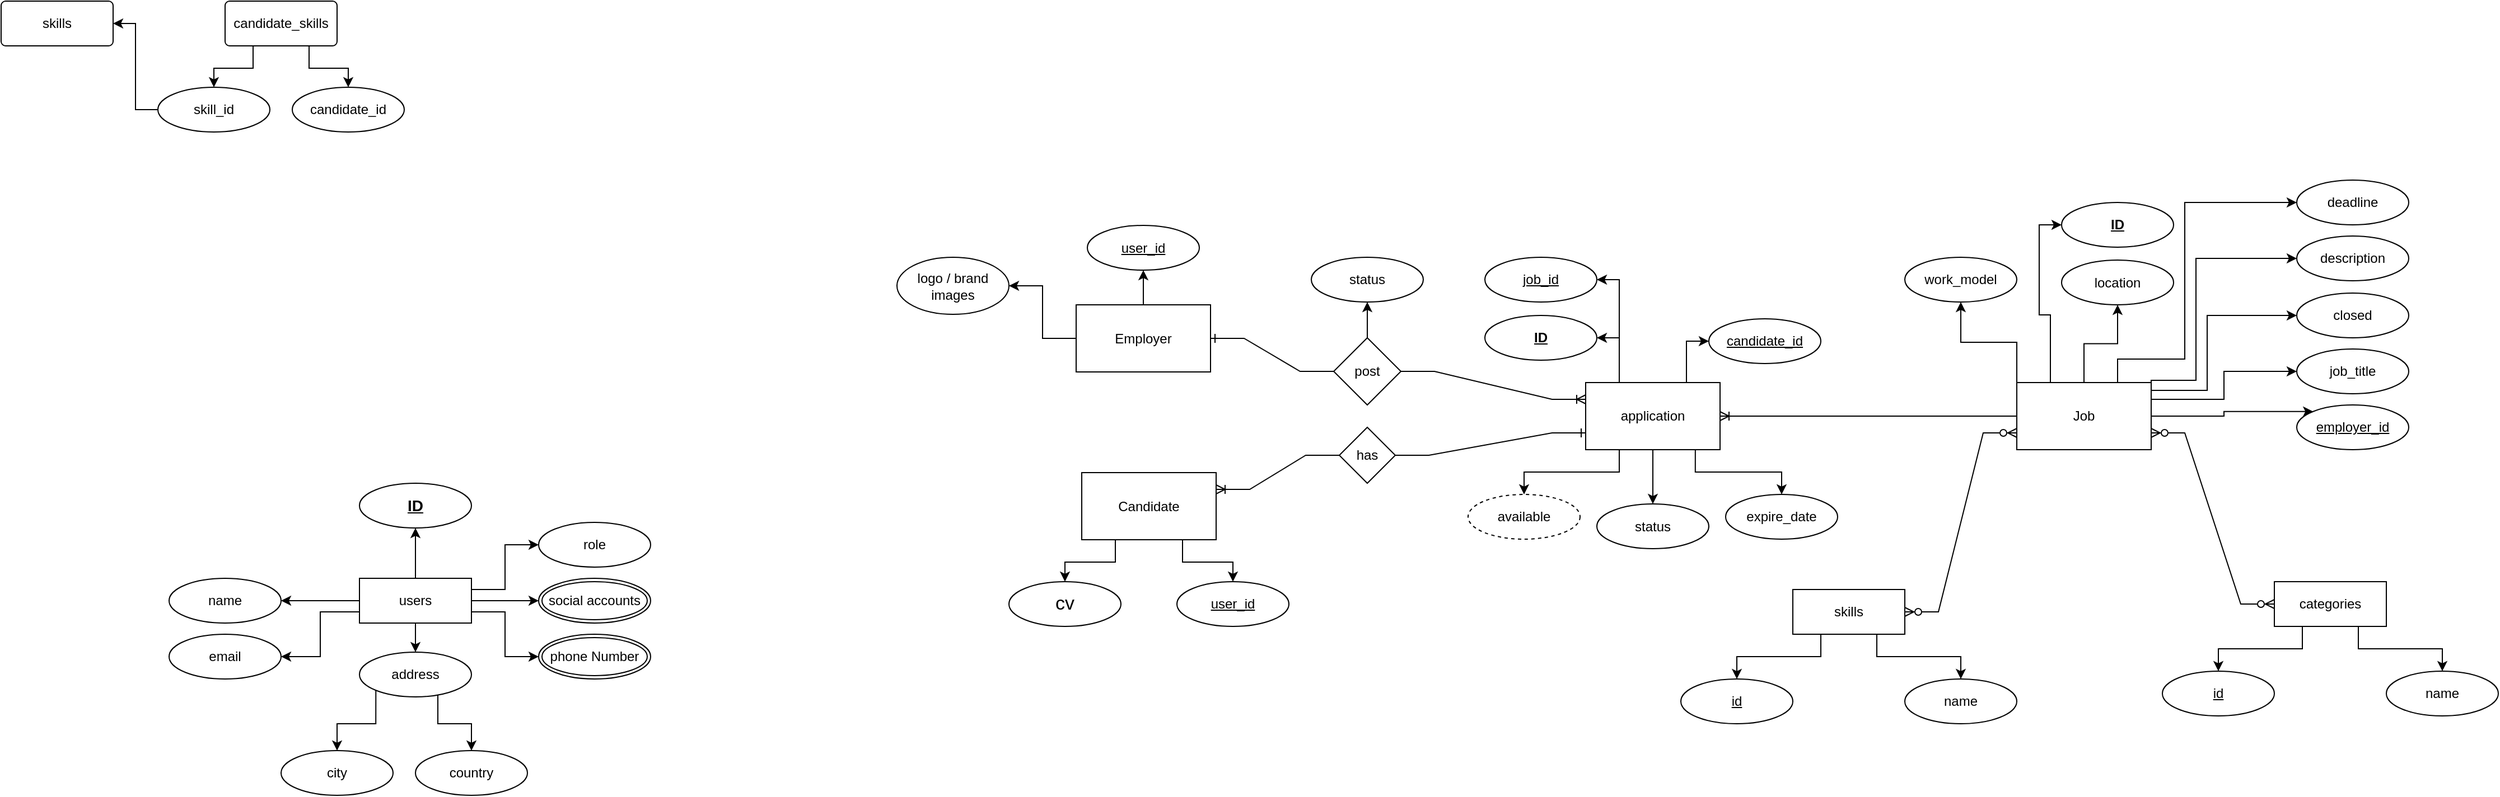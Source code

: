 <mxfile version="24.7.10">
  <diagram name="Page-1" id="vvA46uhm1b7neBdNVFc0">
    <mxGraphModel dx="880" dy="573" grid="1" gridSize="10" guides="1" tooltips="1" connect="1" arrows="1" fold="1" page="1" pageScale="1" pageWidth="1100" pageHeight="850" math="0" shadow="0">
      <root>
        <mxCell id="0" />
        <mxCell id="1" parent="0" />
        <mxCell id="I0DshTpWq_gKg2QQwmMC-41" style="edgeStyle=orthogonalEdgeStyle;rounded=0;orthogonalLoop=1;jettySize=auto;html=1;exitX=0.5;exitY=0;exitDx=0;exitDy=0;entryX=0.5;entryY=1;entryDx=0;entryDy=0;" parent="1" source="I0DshTpWq_gKg2QQwmMC-4" target="I0DshTpWq_gKg2QQwmMC-15" edge="1">
          <mxGeometry relative="1" as="geometry" />
        </mxCell>
        <mxCell id="I0DshTpWq_gKg2QQwmMC-4" value="Employer" style="rounded=0;whiteSpace=wrap;html=1;" parent="1" vertex="1">
          <mxGeometry x="1020" y="341.5" width="120" height="60" as="geometry" />
        </mxCell>
        <mxCell id="I0DshTpWq_gKg2QQwmMC-92" style="edgeStyle=orthogonalEdgeStyle;rounded=0;orthogonalLoop=1;jettySize=auto;html=1;exitX=0.25;exitY=1;exitDx=0;exitDy=0;entryX=0.5;entryY=0;entryDx=0;entryDy=0;" parent="1" source="I0DshTpWq_gKg2QQwmMC-6" target="I0DshTpWq_gKg2QQwmMC-91" edge="1">
          <mxGeometry relative="1" as="geometry" />
        </mxCell>
        <mxCell id="I0DshTpWq_gKg2QQwmMC-93" style="edgeStyle=orthogonalEdgeStyle;rounded=0;orthogonalLoop=1;jettySize=auto;html=1;exitX=0.75;exitY=1;exitDx=0;exitDy=0;" parent="1" source="I0DshTpWq_gKg2QQwmMC-6" target="I0DshTpWq_gKg2QQwmMC-80" edge="1">
          <mxGeometry relative="1" as="geometry" />
        </mxCell>
        <mxCell id="I0DshTpWq_gKg2QQwmMC-6" value="Candidate" style="rounded=0;whiteSpace=wrap;html=1;" parent="1" vertex="1">
          <mxGeometry x="1025" y="491.5" width="120" height="60" as="geometry" />
        </mxCell>
        <mxCell id="I0DshTpWq_gKg2QQwmMC-10" value="" style="edgeStyle=entityRelationEdgeStyle;rounded=0;orthogonalLoop=1;jettySize=auto;html=1;fontSize=12;endArrow=ERoneToMany;entryX=0;entryY=0.25;entryDx=0;entryDy=0;" parent="1" source="I0DshTpWq_gKg2QQwmMC-7" target="I0DshTpWq_gKg2QQwmMC-108" edge="1">
          <mxGeometry relative="1" as="geometry" />
        </mxCell>
        <mxCell id="i1Bx9J3WW4eucFXe3kSs-26" style="edgeStyle=orthogonalEdgeStyle;rounded=0;orthogonalLoop=1;jettySize=auto;html=1;exitX=0.5;exitY=0;exitDx=0;exitDy=0;entryX=0.5;entryY=1;entryDx=0;entryDy=0;" parent="1" source="I0DshTpWq_gKg2QQwmMC-7" target="i1Bx9J3WW4eucFXe3kSs-21" edge="1">
          <mxGeometry relative="1" as="geometry" />
        </mxCell>
        <mxCell id="I0DshTpWq_gKg2QQwmMC-7" value="post" style="rhombus;whiteSpace=wrap;html=1;rounded=0;" parent="1" vertex="1">
          <mxGeometry x="1250" y="371" width="60" height="60" as="geometry" />
        </mxCell>
        <mxCell id="I0DshTpWq_gKg2QQwmMC-49" style="edgeStyle=orthogonalEdgeStyle;rounded=0;orthogonalLoop=1;jettySize=auto;html=1;exitX=1;exitY=0.25;exitDx=0;exitDy=0;entryX=0;entryY=0.5;entryDx=0;entryDy=0;" parent="1" source="I0DshTpWq_gKg2QQwmMC-9" target="I0DshTpWq_gKg2QQwmMC-47" edge="1">
          <mxGeometry relative="1" as="geometry" />
        </mxCell>
        <mxCell id="I0DshTpWq_gKg2QQwmMC-50" style="edgeStyle=orthogonalEdgeStyle;rounded=0;orthogonalLoop=1;jettySize=auto;html=1;exitX=1;exitY=0;exitDx=0;exitDy=0;entryX=0;entryY=0.5;entryDx=0;entryDy=0;" parent="1" source="I0DshTpWq_gKg2QQwmMC-9" target="I0DshTpWq_gKg2QQwmMC-48" edge="1">
          <mxGeometry relative="1" as="geometry">
            <Array as="points">
              <mxPoint x="1980" y="409" />
              <mxPoint x="2020" y="409" />
              <mxPoint x="2020" y="300" />
            </Array>
          </mxGeometry>
        </mxCell>
        <mxCell id="I0DshTpWq_gKg2QQwmMC-56" style="edgeStyle=orthogonalEdgeStyle;rounded=0;orthogonalLoop=1;jettySize=auto;html=1;exitX=0.25;exitY=0;exitDx=0;exitDy=0;entryX=0;entryY=0.5;entryDx=0;entryDy=0;" parent="1" source="I0DshTpWq_gKg2QQwmMC-9" target="I0DshTpWq_gKg2QQwmMC-35" edge="1">
          <mxGeometry relative="1" as="geometry" />
        </mxCell>
        <mxCell id="I0DshTpWq_gKg2QQwmMC-62" style="edgeStyle=orthogonalEdgeStyle;rounded=0;orthogonalLoop=1;jettySize=auto;html=1;exitX=0.5;exitY=0;exitDx=0;exitDy=0;entryX=0.5;entryY=1;entryDx=0;entryDy=0;" parent="1" source="I0DshTpWq_gKg2QQwmMC-9" target="I0DshTpWq_gKg2QQwmMC-77" edge="1">
          <mxGeometry relative="1" as="geometry">
            <mxPoint x="1905" y="299" as="targetPoint" />
          </mxGeometry>
        </mxCell>
        <mxCell id="I0DshTpWq_gKg2QQwmMC-79" style="edgeStyle=orthogonalEdgeStyle;rounded=0;orthogonalLoop=1;jettySize=auto;html=1;exitX=0.992;exitY=0.15;exitDx=0;exitDy=0;entryX=0;entryY=0.5;entryDx=0;entryDy=0;exitPerimeter=0;" parent="1" source="I0DshTpWq_gKg2QQwmMC-9" target="I0DshTpWq_gKg2QQwmMC-78" edge="1">
          <mxGeometry relative="1" as="geometry">
            <Array as="points">
              <mxPoint x="2030" y="418" />
              <mxPoint x="2030" y="351" />
            </Array>
          </mxGeometry>
        </mxCell>
        <mxCell id="i1Bx9J3WW4eucFXe3kSs-28" style="edgeStyle=orthogonalEdgeStyle;rounded=0;orthogonalLoop=1;jettySize=auto;html=1;exitX=0;exitY=0;exitDx=0;exitDy=0;entryX=0.5;entryY=1;entryDx=0;entryDy=0;" parent="1" source="I0DshTpWq_gKg2QQwmMC-9" target="i1Bx9J3WW4eucFXe3kSs-27" edge="1">
          <mxGeometry relative="1" as="geometry" />
        </mxCell>
        <mxCell id="ygF_OVNFeH8QCr7Ri8tV-1" style="edgeStyle=orthogonalEdgeStyle;rounded=0;orthogonalLoop=1;jettySize=auto;html=1;exitX=0.75;exitY=0;exitDx=0;exitDy=0;entryX=0;entryY=0.5;entryDx=0;entryDy=0;" edge="1" parent="1" source="I0DshTpWq_gKg2QQwmMC-9" target="I0DshTpWq_gKg2QQwmMC-63">
          <mxGeometry relative="1" as="geometry">
            <Array as="points">
              <mxPoint x="1950" y="390" />
              <mxPoint x="2010" y="390" />
              <mxPoint x="2010" y="250" />
            </Array>
          </mxGeometry>
        </mxCell>
        <mxCell id="I0DshTpWq_gKg2QQwmMC-9" value="Job" style="whiteSpace=wrap;html=1;rounded=0;" parent="1" vertex="1">
          <mxGeometry x="1860" y="411" width="120" height="60" as="geometry" />
        </mxCell>
        <mxCell id="I0DshTpWq_gKg2QQwmMC-12" value="" style="edgeStyle=entityRelationEdgeStyle;fontSize=12;html=1;endArrow=ERone;endFill=1;rounded=0;entryX=1;entryY=0.5;entryDx=0;entryDy=0;exitX=0;exitY=0.5;exitDx=0;exitDy=0;" parent="1" source="I0DshTpWq_gKg2QQwmMC-7" target="I0DshTpWq_gKg2QQwmMC-4" edge="1">
          <mxGeometry width="100" height="100" relative="1" as="geometry">
            <mxPoint x="1326.42" y="451" as="sourcePoint" />
            <mxPoint x="1104.999" y="451" as="targetPoint" />
          </mxGeometry>
        </mxCell>
        <mxCell id="I0DshTpWq_gKg2QQwmMC-15" value="user_id" style="ellipse;whiteSpace=wrap;html=1;align=center;fontStyle=4;" parent="1" vertex="1">
          <mxGeometry x="1030" y="270.5" width="100" height="40" as="geometry" />
        </mxCell>
        <mxCell id="I0DshTpWq_gKg2QQwmMC-106" style="edgeStyle=orthogonalEdgeStyle;rounded=0;orthogonalLoop=1;jettySize=auto;html=1;exitX=0;exitY=0.5;exitDx=0;exitDy=0;entryX=1;entryY=0.5;entryDx=0;entryDy=0;" parent="1" source="I0DshTpWq_gKg2QQwmMC-4" target="I0DshTpWq_gKg2QQwmMC-107" edge="1">
          <mxGeometry relative="1" as="geometry">
            <mxPoint x="680.0" y="416.5" as="targetPoint" />
          </mxGeometry>
        </mxCell>
        <mxCell id="I0DshTpWq_gKg2QQwmMC-35" value="&lt;b&gt;ID&lt;/b&gt;" style="ellipse;whiteSpace=wrap;html=1;align=center;fontStyle=4;" parent="1" vertex="1">
          <mxGeometry x="1900" y="250" width="100" height="40" as="geometry" />
        </mxCell>
        <mxCell id="I0DshTpWq_gKg2QQwmMC-44" value="has" style="shape=rhombus;perimeter=rhombusPerimeter;whiteSpace=wrap;html=1;align=center;" parent="1" vertex="1">
          <mxGeometry x="1255" y="451" width="50" height="50" as="geometry" />
        </mxCell>
        <mxCell id="I0DshTpWq_gKg2QQwmMC-46" value="" style="edgeStyle=entityRelationEdgeStyle;fontSize=12;html=1;endArrow=ERone;endFill=1;rounded=0;entryX=0;entryY=0.75;entryDx=0;entryDy=0;exitX=1;exitY=0.5;exitDx=0;exitDy=0;" parent="1" source="I0DshTpWq_gKg2QQwmMC-44" target="I0DshTpWq_gKg2QQwmMC-108" edge="1">
          <mxGeometry width="100" height="100" relative="1" as="geometry">
            <mxPoint x="1175" y="711" as="sourcePoint" />
            <mxPoint x="1275" y="611" as="targetPoint" />
          </mxGeometry>
        </mxCell>
        <mxCell id="I0DshTpWq_gKg2QQwmMC-47" value="job_title" style="ellipse;whiteSpace=wrap;html=1;align=center;" parent="1" vertex="1">
          <mxGeometry x="2110" y="381" width="100" height="40" as="geometry" />
        </mxCell>
        <mxCell id="I0DshTpWq_gKg2QQwmMC-48" value="description" style="ellipse;whiteSpace=wrap;html=1;align=center;" parent="1" vertex="1">
          <mxGeometry x="2110" y="280" width="100" height="40" as="geometry" />
        </mxCell>
        <mxCell id="I0DshTpWq_gKg2QQwmMC-63" value="deadline" style="ellipse;whiteSpace=wrap;html=1;align=center;" parent="1" vertex="1">
          <mxGeometry x="2110" y="230" width="100" height="40" as="geometry" />
        </mxCell>
        <mxCell id="I0DshTpWq_gKg2QQwmMC-77" value="location" style="ellipse;whiteSpace=wrap;html=1;align=center;" parent="1" vertex="1">
          <mxGeometry x="1900" y="301.5" width="100" height="40" as="geometry" />
        </mxCell>
        <mxCell id="I0DshTpWq_gKg2QQwmMC-78" value="closed" style="ellipse;whiteSpace=wrap;html=1;align=center;" parent="1" vertex="1">
          <mxGeometry x="2110" y="331" width="100" height="40" as="geometry" />
        </mxCell>
        <mxCell id="I0DshTpWq_gKg2QQwmMC-80" value="user_id" style="ellipse;whiteSpace=wrap;html=1;align=center;fontStyle=4;" parent="1" vertex="1">
          <mxGeometry x="1110" y="589" width="100" height="40" as="geometry" />
        </mxCell>
        <mxCell id="I0DshTpWq_gKg2QQwmMC-81" value="&lt;span style=&quot;background-color: initial;&quot;&gt;name&lt;/span&gt;" style="ellipse;whiteSpace=wrap;html=1;align=center;" parent="1" vertex="1">
          <mxGeometry x="210" y="586" width="100" height="40" as="geometry" />
        </mxCell>
        <mxCell id="I0DshTpWq_gKg2QQwmMC-84" value="email" style="ellipse;whiteSpace=wrap;html=1;align=center;" parent="1" vertex="1">
          <mxGeometry x="210" y="636" width="100" height="40" as="geometry" />
        </mxCell>
        <mxCell id="I0DshTpWq_gKg2QQwmMC-91" value="cv" style="ellipse;whiteSpace=wrap;html=1;align=center;fontSize=17;" parent="1" vertex="1">
          <mxGeometry x="960" y="589" width="100" height="40" as="geometry" />
        </mxCell>
        <mxCell id="I0DshTpWq_gKg2QQwmMC-107" value="logo / brand&lt;br&gt;images" style="ellipse;whiteSpace=wrap;html=1;align=center;" parent="1" vertex="1">
          <mxGeometry x="860" y="299" width="100" height="51" as="geometry" />
        </mxCell>
        <mxCell id="I0DshTpWq_gKg2QQwmMC-135" style="edgeStyle=orthogonalEdgeStyle;rounded=0;orthogonalLoop=1;jettySize=auto;html=1;exitX=0.25;exitY=0;exitDx=0;exitDy=0;entryX=1;entryY=0.5;entryDx=0;entryDy=0;" parent="1" source="I0DshTpWq_gKg2QQwmMC-108" target="I0DshTpWq_gKg2QQwmMC-134" edge="1">
          <mxGeometry relative="1" as="geometry" />
        </mxCell>
        <mxCell id="I0DshTpWq_gKg2QQwmMC-137" style="edgeStyle=orthogonalEdgeStyle;rounded=0;orthogonalLoop=1;jettySize=auto;html=1;exitX=0.25;exitY=0;exitDx=0;exitDy=0;entryX=1;entryY=0.5;entryDx=0;entryDy=0;" parent="1" source="I0DshTpWq_gKg2QQwmMC-108" target="I0DshTpWq_gKg2QQwmMC-136" edge="1">
          <mxGeometry relative="1" as="geometry" />
        </mxCell>
        <mxCell id="I0DshTpWq_gKg2QQwmMC-140" style="edgeStyle=orthogonalEdgeStyle;rounded=0;orthogonalLoop=1;jettySize=auto;html=1;exitX=0.75;exitY=0;exitDx=0;exitDy=0;entryX=0;entryY=0.5;entryDx=0;entryDy=0;" parent="1" source="I0DshTpWq_gKg2QQwmMC-108" target="I0DshTpWq_gKg2QQwmMC-139" edge="1">
          <mxGeometry relative="1" as="geometry" />
        </mxCell>
        <mxCell id="I0DshTpWq_gKg2QQwmMC-143" style="edgeStyle=orthogonalEdgeStyle;rounded=0;orthogonalLoop=1;jettySize=auto;html=1;exitX=0.5;exitY=1;exitDx=0;exitDy=0;entryX=0.5;entryY=0;entryDx=0;entryDy=0;" parent="1" source="I0DshTpWq_gKg2QQwmMC-108" target="I0DshTpWq_gKg2QQwmMC-141" edge="1">
          <mxGeometry relative="1" as="geometry" />
        </mxCell>
        <mxCell id="I0DshTpWq_gKg2QQwmMC-147" style="edgeStyle=orthogonalEdgeStyle;rounded=0;orthogonalLoop=1;jettySize=auto;html=1;exitX=0.25;exitY=1;exitDx=0;exitDy=0;entryX=0.5;entryY=0;entryDx=0;entryDy=0;" parent="1" source="I0DshTpWq_gKg2QQwmMC-108" target="I0DshTpWq_gKg2QQwmMC-157" edge="1">
          <mxGeometry relative="1" as="geometry" />
        </mxCell>
        <mxCell id="I0DshTpWq_gKg2QQwmMC-158" style="edgeStyle=orthogonalEdgeStyle;rounded=0;orthogonalLoop=1;jettySize=auto;html=1;exitX=0.816;exitY=0.997;exitDx=0;exitDy=0;entryX=0.5;entryY=0;entryDx=0;entryDy=0;exitPerimeter=0;" parent="1" source="I0DshTpWq_gKg2QQwmMC-108" target="I0DshTpWq_gKg2QQwmMC-146" edge="1">
          <mxGeometry relative="1" as="geometry" />
        </mxCell>
        <mxCell id="I0DshTpWq_gKg2QQwmMC-202" style="edgeStyle=orthogonalEdgeStyle;rounded=0;orthogonalLoop=1;jettySize=auto;html=1;exitX=1;exitY=0.5;exitDx=0;exitDy=0;entryX=0;entryY=0;entryDx=0;entryDy=0;" parent="1" source="I0DshTpWq_gKg2QQwmMC-9" target="I0DshTpWq_gKg2QQwmMC-201" edge="1">
          <mxGeometry relative="1" as="geometry">
            <mxPoint x="1870" y="636" as="sourcePoint" />
          </mxGeometry>
        </mxCell>
        <mxCell id="I0DshTpWq_gKg2QQwmMC-108" value="application" style="rounded=0;whiteSpace=wrap;html=1;" parent="1" vertex="1">
          <mxGeometry x="1475" y="411" width="120" height="60" as="geometry" />
        </mxCell>
        <mxCell id="I0DshTpWq_gKg2QQwmMC-134" value="&lt;b&gt;ID&lt;/b&gt;" style="ellipse;whiteSpace=wrap;html=1;align=center;fontStyle=4;" parent="1" vertex="1">
          <mxGeometry x="1385" y="351" width="100" height="40" as="geometry" />
        </mxCell>
        <mxCell id="I0DshTpWq_gKg2QQwmMC-136" value="job_id" style="ellipse;whiteSpace=wrap;html=1;align=center;fontStyle=4;" parent="1" vertex="1">
          <mxGeometry x="1385" y="299" width="100" height="40" as="geometry" />
        </mxCell>
        <mxCell id="I0DshTpWq_gKg2QQwmMC-139" value="c&lt;span style=&quot;background-color: initial;&quot;&gt;andidate_id&lt;/span&gt;" style="ellipse;whiteSpace=wrap;html=1;align=center;fontStyle=4;" parent="1" vertex="1">
          <mxGeometry x="1585" y="354" width="100" height="40" as="geometry" />
        </mxCell>
        <mxCell id="I0DshTpWq_gKg2QQwmMC-141" value="status" style="ellipse;whiteSpace=wrap;html=1;align=center;" parent="1" vertex="1">
          <mxGeometry x="1485" y="519.5" width="100" height="40" as="geometry" />
        </mxCell>
        <mxCell id="I0DshTpWq_gKg2QQwmMC-146" value="expire_date" style="ellipse;whiteSpace=wrap;html=1;align=center;" parent="1" vertex="1">
          <mxGeometry x="1600" y="511" width="100" height="40" as="geometry" />
        </mxCell>
        <mxCell id="I0DshTpWq_gKg2QQwmMC-157" value="available" style="ellipse;whiteSpace=wrap;html=1;align=center;dashed=1;" parent="1" vertex="1">
          <mxGeometry x="1370" y="511" width="100" height="40" as="geometry" />
        </mxCell>
        <mxCell id="I0DshTpWq_gKg2QQwmMC-160" value="" style="edgeStyle=entityRelationEdgeStyle;rounded=0;orthogonalLoop=1;jettySize=auto;html=1;fontSize=12;endArrow=ERoneToMany;entryX=1;entryY=0.25;entryDx=0;entryDy=0;exitX=0;exitY=0.5;exitDx=0;exitDy=0;" parent="1" source="I0DshTpWq_gKg2QQwmMC-44" target="I0DshTpWq_gKg2QQwmMC-6" edge="1">
          <mxGeometry relative="1" as="geometry">
            <mxPoint x="1070" y="449" as="sourcePoint" />
            <mxPoint x="1240" y="429" as="targetPoint" />
          </mxGeometry>
        </mxCell>
        <mxCell id="I0DshTpWq_gKg2QQwmMC-191" style="edgeStyle=orthogonalEdgeStyle;rounded=0;orthogonalLoop=1;jettySize=auto;html=1;exitX=0;exitY=0.5;exitDx=0;exitDy=0;entryX=1;entryY=0.5;entryDx=0;entryDy=0;" parent="1" source="I0DshTpWq_gKg2QQwmMC-190" target="I0DshTpWq_gKg2QQwmMC-81" edge="1">
          <mxGeometry relative="1" as="geometry" />
        </mxCell>
        <mxCell id="I0DshTpWq_gKg2QQwmMC-193" style="edgeStyle=orthogonalEdgeStyle;rounded=0;orthogonalLoop=1;jettySize=auto;html=1;exitX=0;exitY=0.75;exitDx=0;exitDy=0;entryX=1;entryY=0.5;entryDx=0;entryDy=0;" parent="1" source="I0DshTpWq_gKg2QQwmMC-190" target="I0DshTpWq_gKg2QQwmMC-84" edge="1">
          <mxGeometry relative="1" as="geometry" />
        </mxCell>
        <mxCell id="I0DshTpWq_gKg2QQwmMC-195" style="edgeStyle=orthogonalEdgeStyle;rounded=0;orthogonalLoop=1;jettySize=auto;html=1;exitX=0.5;exitY=0;exitDx=0;exitDy=0;entryX=0.5;entryY=1;entryDx=0;entryDy=0;" parent="1" source="I0DshTpWq_gKg2QQwmMC-190" target="I0DshTpWq_gKg2QQwmMC-194" edge="1">
          <mxGeometry relative="1" as="geometry" />
        </mxCell>
        <mxCell id="I0DshTpWq_gKg2QQwmMC-198" style="edgeStyle=orthogonalEdgeStyle;rounded=0;orthogonalLoop=1;jettySize=auto;html=1;exitX=1;exitY=0.5;exitDx=0;exitDy=0;entryX=0;entryY=0.5;entryDx=0;entryDy=0;" parent="1" source="I0DshTpWq_gKg2QQwmMC-190" target="I0DshTpWq_gKg2QQwmMC-197" edge="1">
          <mxGeometry relative="1" as="geometry" />
        </mxCell>
        <mxCell id="I0DshTpWq_gKg2QQwmMC-199" style="edgeStyle=orthogonalEdgeStyle;rounded=0;orthogonalLoop=1;jettySize=auto;html=1;exitX=1;exitY=0.75;exitDx=0;exitDy=0;entryX=0;entryY=0.5;entryDx=0;entryDy=0;" parent="1" source="I0DshTpWq_gKg2QQwmMC-190" target="I0DshTpWq_gKg2QQwmMC-196" edge="1">
          <mxGeometry relative="1" as="geometry" />
        </mxCell>
        <mxCell id="I0DshTpWq_gKg2QQwmMC-204" style="edgeStyle=orthogonalEdgeStyle;rounded=0;orthogonalLoop=1;jettySize=auto;html=1;exitX=1;exitY=0.25;exitDx=0;exitDy=0;entryX=0;entryY=0.5;entryDx=0;entryDy=0;" parent="1" source="I0DshTpWq_gKg2QQwmMC-190" target="I0DshTpWq_gKg2QQwmMC-203" edge="1">
          <mxGeometry relative="1" as="geometry" />
        </mxCell>
        <mxCell id="i1Bx9J3WW4eucFXe3kSs-2" style="edgeStyle=orthogonalEdgeStyle;rounded=0;orthogonalLoop=1;jettySize=auto;html=1;exitX=0.5;exitY=1;exitDx=0;exitDy=0;entryX=0.5;entryY=0;entryDx=0;entryDy=0;" parent="1" source="I0DshTpWq_gKg2QQwmMC-190" target="i1Bx9J3WW4eucFXe3kSs-1" edge="1">
          <mxGeometry relative="1" as="geometry" />
        </mxCell>
        <mxCell id="I0DshTpWq_gKg2QQwmMC-190" value="users" style="whiteSpace=wrap;html=1;align=center;" parent="1" vertex="1">
          <mxGeometry x="380" y="586" width="100" height="40" as="geometry" />
        </mxCell>
        <mxCell id="I0DshTpWq_gKg2QQwmMC-194" value="ID" style="ellipse;whiteSpace=wrap;html=1;align=center;fontStyle=5;fontSize=14;" parent="1" vertex="1">
          <mxGeometry x="380" y="501" width="100" height="40" as="geometry" />
        </mxCell>
        <mxCell id="I0DshTpWq_gKg2QQwmMC-196" value="phone Number" style="ellipse;shape=doubleEllipse;margin=3;whiteSpace=wrap;html=1;align=center;" parent="1" vertex="1">
          <mxGeometry x="540" y="636" width="100" height="40" as="geometry" />
        </mxCell>
        <mxCell id="I0DshTpWq_gKg2QQwmMC-197" value="social accounts" style="ellipse;shape=doubleEllipse;margin=3;whiteSpace=wrap;html=1;align=center;" parent="1" vertex="1">
          <mxGeometry x="540" y="586" width="100" height="40" as="geometry" />
        </mxCell>
        <mxCell id="I0DshTpWq_gKg2QQwmMC-201" value="&lt;u&gt;employer_id&lt;/u&gt;" style="ellipse;whiteSpace=wrap;html=1;align=center;" parent="1" vertex="1">
          <mxGeometry x="2110" y="431" width="100" height="40" as="geometry" />
        </mxCell>
        <mxCell id="I0DshTpWq_gKg2QQwmMC-203" value="role" style="ellipse;whiteSpace=wrap;html=1;align=center;" parent="1" vertex="1">
          <mxGeometry x="540" y="536" width="100" height="40" as="geometry" />
        </mxCell>
        <mxCell id="i1Bx9J3WW4eucFXe3kSs-4" style="edgeStyle=orthogonalEdgeStyle;rounded=0;orthogonalLoop=1;jettySize=auto;html=1;exitX=0;exitY=1;exitDx=0;exitDy=0;" parent="1" source="i1Bx9J3WW4eucFXe3kSs-1" target="i1Bx9J3WW4eucFXe3kSs-3" edge="1">
          <mxGeometry relative="1" as="geometry" />
        </mxCell>
        <mxCell id="i1Bx9J3WW4eucFXe3kSs-6" style="edgeStyle=orthogonalEdgeStyle;rounded=0;orthogonalLoop=1;jettySize=auto;html=1;exitX=0.7;exitY=0.925;exitDx=0;exitDy=0;entryX=0.5;entryY=0;entryDx=0;entryDy=0;exitPerimeter=0;" parent="1" source="i1Bx9J3WW4eucFXe3kSs-1" target="i1Bx9J3WW4eucFXe3kSs-5" edge="1">
          <mxGeometry relative="1" as="geometry" />
        </mxCell>
        <mxCell id="i1Bx9J3WW4eucFXe3kSs-1" value="address" style="ellipse;whiteSpace=wrap;html=1;align=center;" parent="1" vertex="1">
          <mxGeometry x="380" y="652" width="100" height="40" as="geometry" />
        </mxCell>
        <mxCell id="i1Bx9J3WW4eucFXe3kSs-3" value="city" style="ellipse;whiteSpace=wrap;html=1;align=center;" parent="1" vertex="1">
          <mxGeometry x="310" y="740" width="100" height="40" as="geometry" />
        </mxCell>
        <mxCell id="i1Bx9J3WW4eucFXe3kSs-5" value="country" style="ellipse;whiteSpace=wrap;html=1;align=center;" parent="1" vertex="1">
          <mxGeometry x="430" y="740" width="100" height="40" as="geometry" />
        </mxCell>
        <mxCell id="i1Bx9J3WW4eucFXe3kSs-7" value="skills" style="rounded=1;arcSize=10;whiteSpace=wrap;html=1;align=center;" parent="1" vertex="1">
          <mxGeometry x="60" y="70" width="100" height="40" as="geometry" />
        </mxCell>
        <mxCell id="i1Bx9J3WW4eucFXe3kSs-14" style="edgeStyle=orthogonalEdgeStyle;rounded=0;orthogonalLoop=1;jettySize=auto;html=1;exitX=0.25;exitY=1;exitDx=0;exitDy=0;entryX=0.5;entryY=0;entryDx=0;entryDy=0;" parent="1" source="i1Bx9J3WW4eucFXe3kSs-8" target="i1Bx9J3WW4eucFXe3kSs-12" edge="1">
          <mxGeometry relative="1" as="geometry" />
        </mxCell>
        <mxCell id="i1Bx9J3WW4eucFXe3kSs-16" style="edgeStyle=orthogonalEdgeStyle;rounded=0;orthogonalLoop=1;jettySize=auto;html=1;exitX=0.75;exitY=1;exitDx=0;exitDy=0;entryX=0.5;entryY=0;entryDx=0;entryDy=0;" parent="1" source="i1Bx9J3WW4eucFXe3kSs-8" target="i1Bx9J3WW4eucFXe3kSs-15" edge="1">
          <mxGeometry relative="1" as="geometry" />
        </mxCell>
        <mxCell id="i1Bx9J3WW4eucFXe3kSs-8" value="candidate_skills" style="rounded=1;arcSize=10;whiteSpace=wrap;html=1;align=center;" parent="1" vertex="1">
          <mxGeometry x="260" y="70" width="100" height="40" as="geometry" />
        </mxCell>
        <mxCell id="i1Bx9J3WW4eucFXe3kSs-17" style="edgeStyle=orthogonalEdgeStyle;rounded=0;orthogonalLoop=1;jettySize=auto;html=1;exitX=0;exitY=0.5;exitDx=0;exitDy=0;entryX=1;entryY=0.5;entryDx=0;entryDy=0;" parent="1" source="i1Bx9J3WW4eucFXe3kSs-12" target="i1Bx9J3WW4eucFXe3kSs-7" edge="1">
          <mxGeometry relative="1" as="geometry" />
        </mxCell>
        <mxCell id="i1Bx9J3WW4eucFXe3kSs-12" value="skill_id" style="ellipse;whiteSpace=wrap;html=1;align=center;" parent="1" vertex="1">
          <mxGeometry x="200" y="147" width="100" height="40" as="geometry" />
        </mxCell>
        <mxCell id="i1Bx9J3WW4eucFXe3kSs-15" value="candidate_id" style="ellipse;whiteSpace=wrap;html=1;align=center;" parent="1" vertex="1">
          <mxGeometry x="320" y="147" width="100" height="40" as="geometry" />
        </mxCell>
        <mxCell id="i1Bx9J3WW4eucFXe3kSs-21" value="status" style="ellipse;whiteSpace=wrap;html=1;align=center;" parent="1" vertex="1">
          <mxGeometry x="1230" y="299" width="100" height="40" as="geometry" />
        </mxCell>
        <mxCell id="i1Bx9J3WW4eucFXe3kSs-27" value="work_model" style="ellipse;whiteSpace=wrap;html=1;align=center;" parent="1" vertex="1">
          <mxGeometry x="1760" y="299" width="100" height="40" as="geometry" />
        </mxCell>
        <mxCell id="N0twJtCTD8uPlw2kQAZY-5" style="edgeStyle=orthogonalEdgeStyle;rounded=0;orthogonalLoop=1;jettySize=auto;html=1;exitX=0.75;exitY=1;exitDx=0;exitDy=0;entryX=0.5;entryY=0;entryDx=0;entryDy=0;" parent="1" source="N0twJtCTD8uPlw2kQAZY-2" target="N0twJtCTD8uPlw2kQAZY-4" edge="1">
          <mxGeometry relative="1" as="geometry" />
        </mxCell>
        <mxCell id="N0twJtCTD8uPlw2kQAZY-6" style="edgeStyle=orthogonalEdgeStyle;rounded=0;orthogonalLoop=1;jettySize=auto;html=1;exitX=0.25;exitY=1;exitDx=0;exitDy=0;entryX=0.5;entryY=0;entryDx=0;entryDy=0;" parent="1" source="N0twJtCTD8uPlw2kQAZY-2" target="N0twJtCTD8uPlw2kQAZY-3" edge="1">
          <mxGeometry relative="1" as="geometry" />
        </mxCell>
        <mxCell id="N0twJtCTD8uPlw2kQAZY-2" value="skills" style="whiteSpace=wrap;html=1;align=center;" parent="1" vertex="1">
          <mxGeometry x="1660" y="596" width="100" height="40" as="geometry" />
        </mxCell>
        <mxCell id="N0twJtCTD8uPlw2kQAZY-3" value="id" style="ellipse;whiteSpace=wrap;html=1;align=center;fontStyle=4" parent="1" vertex="1">
          <mxGeometry x="1560" y="676" width="100" height="40" as="geometry" />
        </mxCell>
        <mxCell id="N0twJtCTD8uPlw2kQAZY-4" value="name" style="ellipse;whiteSpace=wrap;html=1;align=center;" parent="1" vertex="1">
          <mxGeometry x="1760" y="676" width="100" height="40" as="geometry" />
        </mxCell>
        <mxCell id="N0twJtCTD8uPlw2kQAZY-7" value="" style="edgeStyle=entityRelationEdgeStyle;fontSize=12;html=1;endArrow=ERzeroToMany;endFill=1;startArrow=ERzeroToMany;rounded=0;entryX=0;entryY=0.75;entryDx=0;entryDy=0;exitX=1;exitY=0.5;exitDx=0;exitDy=0;" parent="1" source="N0twJtCTD8uPlw2kQAZY-2" target="I0DshTpWq_gKg2QQwmMC-9" edge="1">
          <mxGeometry width="100" height="100" relative="1" as="geometry">
            <mxPoint x="1750" y="629" as="sourcePoint" />
            <mxPoint x="1850" y="529" as="targetPoint" />
            <Array as="points">
              <mxPoint x="1770" y="570" />
              <mxPoint x="1790" y="550" />
              <mxPoint x="1720" y="560" />
            </Array>
          </mxGeometry>
        </mxCell>
        <mxCell id="N0twJtCTD8uPlw2kQAZY-8" style="edgeStyle=orthogonalEdgeStyle;rounded=0;orthogonalLoop=1;jettySize=auto;html=1;exitX=0.75;exitY=1;exitDx=0;exitDy=0;entryX=0.5;entryY=0;entryDx=0;entryDy=0;" parent="1" source="N0twJtCTD8uPlw2kQAZY-10" target="N0twJtCTD8uPlw2kQAZY-12" edge="1">
          <mxGeometry relative="1" as="geometry" />
        </mxCell>
        <mxCell id="N0twJtCTD8uPlw2kQAZY-9" style="edgeStyle=orthogonalEdgeStyle;rounded=0;orthogonalLoop=1;jettySize=auto;html=1;exitX=0.25;exitY=1;exitDx=0;exitDy=0;entryX=0.5;entryY=0;entryDx=0;entryDy=0;" parent="1" source="N0twJtCTD8uPlw2kQAZY-10" target="N0twJtCTD8uPlw2kQAZY-11" edge="1">
          <mxGeometry relative="1" as="geometry" />
        </mxCell>
        <mxCell id="N0twJtCTD8uPlw2kQAZY-10" value="categories" style="whiteSpace=wrap;html=1;align=center;" parent="1" vertex="1">
          <mxGeometry x="2090" y="589" width="100" height="40" as="geometry" />
        </mxCell>
        <mxCell id="N0twJtCTD8uPlw2kQAZY-11" value="id" style="ellipse;whiteSpace=wrap;html=1;align=center;fontStyle=4" parent="1" vertex="1">
          <mxGeometry x="1990" y="669" width="100" height="40" as="geometry" />
        </mxCell>
        <mxCell id="N0twJtCTD8uPlw2kQAZY-12" value="name" style="ellipse;whiteSpace=wrap;html=1;align=center;" parent="1" vertex="1">
          <mxGeometry x="2190" y="669" width="100" height="40" as="geometry" />
        </mxCell>
        <mxCell id="N0twJtCTD8uPlw2kQAZY-13" value="" style="edgeStyle=entityRelationEdgeStyle;fontSize=12;html=1;endArrow=ERzeroToMany;endFill=1;startArrow=ERzeroToMany;rounded=0;entryX=1;entryY=0.75;entryDx=0;entryDy=0;exitX=0;exitY=0.5;exitDx=0;exitDy=0;" parent="1" source="N0twJtCTD8uPlw2kQAZY-10" target="I0DshTpWq_gKg2QQwmMC-9" edge="1">
          <mxGeometry width="100" height="100" relative="1" as="geometry">
            <mxPoint x="1830" y="703" as="sourcePoint" />
            <mxPoint x="1915" y="501" as="targetPoint" />
            <Array as="points">
              <mxPoint x="1840" y="617" />
              <mxPoint x="1860" y="597" />
              <mxPoint x="1790" y="607" />
            </Array>
          </mxGeometry>
        </mxCell>
        <mxCell id="ygF_OVNFeH8QCr7Ri8tV-3" value="" style="edgeStyle=entityRelationEdgeStyle;fontSize=12;html=1;endArrow=ERoneToMany;rounded=0;exitX=0;exitY=0.5;exitDx=0;exitDy=0;entryX=1;entryY=0.5;entryDx=0;entryDy=0;" edge="1" parent="1" source="I0DshTpWq_gKg2QQwmMC-9" target="I0DshTpWq_gKg2QQwmMC-108">
          <mxGeometry width="100" height="100" relative="1" as="geometry">
            <mxPoint x="1690" y="530" as="sourcePoint" />
            <mxPoint x="1790" y="430" as="targetPoint" />
          </mxGeometry>
        </mxCell>
      </root>
    </mxGraphModel>
  </diagram>
</mxfile>
